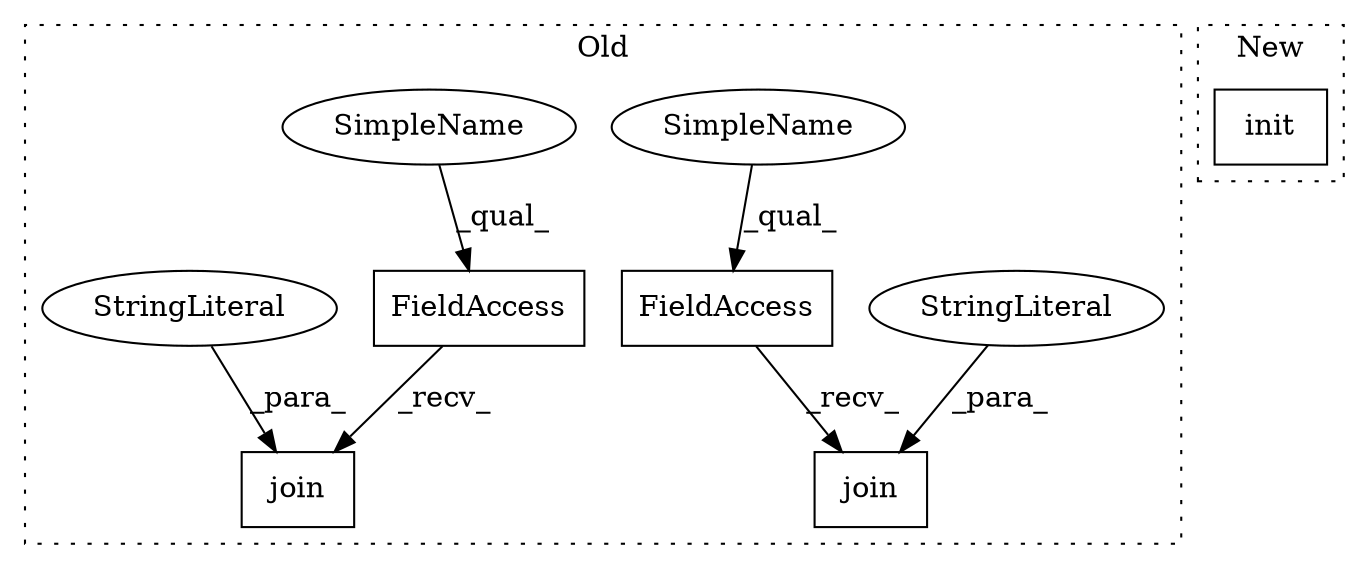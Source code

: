 digraph G {
subgraph cluster0 {
1 [label="join" a="32" s="2707,2762" l="5,1" shape="box"];
3 [label="FieldAccess" a="22" s="2699" l="7" shape="box"];
4 [label="StringLiteral" a="45" s="2742" l="20" shape="ellipse"];
5 [label="FieldAccess" a="22" s="3363" l="7" shape="box"];
6 [label="join" a="32" s="3371,3428" l="5,1" shape="box"];
7 [label="StringLiteral" a="45" s="3406" l="22" shape="ellipse"];
8 [label="SimpleName" a="42" s="2699" l="2" shape="ellipse"];
9 [label="SimpleName" a="42" s="3363" l="2" shape="ellipse"];
label = "Old";
style="dotted";
}
subgraph cluster1 {
2 [label="init" a="32" s="3550,3560" l="5,1" shape="box"];
label = "New";
style="dotted";
}
3 -> 1 [label="_recv_"];
4 -> 1 [label="_para_"];
5 -> 6 [label="_recv_"];
7 -> 6 [label="_para_"];
8 -> 3 [label="_qual_"];
9 -> 5 [label="_qual_"];
}